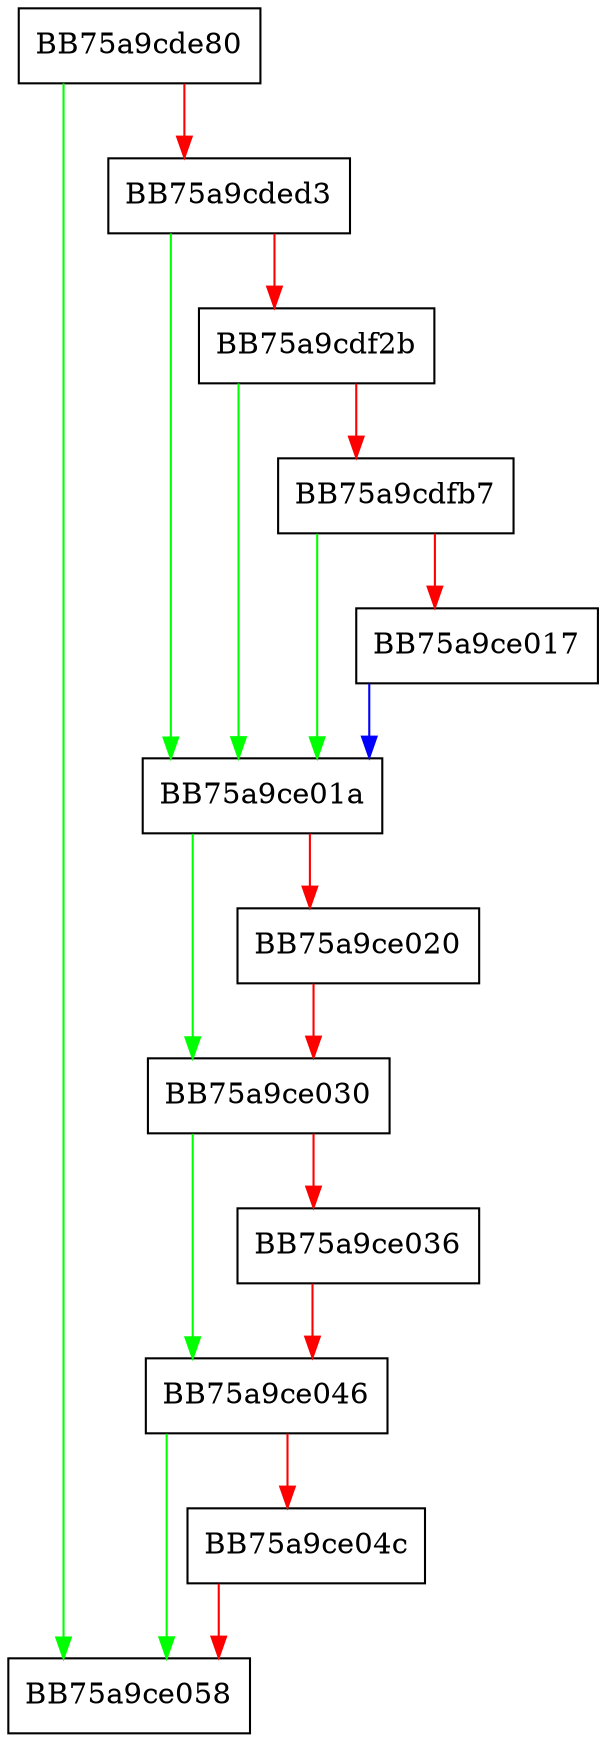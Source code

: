 digraph _delete_cfi_models {
  node [shape="box"];
  graph [splines=ortho];
  BB75a9cde80 -> BB75a9ce058 [color="green"];
  BB75a9cde80 -> BB75a9cded3 [color="red"];
  BB75a9cded3 -> BB75a9ce01a [color="green"];
  BB75a9cded3 -> BB75a9cdf2b [color="red"];
  BB75a9cdf2b -> BB75a9ce01a [color="green"];
  BB75a9cdf2b -> BB75a9cdfb7 [color="red"];
  BB75a9cdfb7 -> BB75a9ce01a [color="green"];
  BB75a9cdfb7 -> BB75a9ce017 [color="red"];
  BB75a9ce017 -> BB75a9ce01a [color="blue"];
  BB75a9ce01a -> BB75a9ce030 [color="green"];
  BB75a9ce01a -> BB75a9ce020 [color="red"];
  BB75a9ce020 -> BB75a9ce030 [color="red"];
  BB75a9ce030 -> BB75a9ce046 [color="green"];
  BB75a9ce030 -> BB75a9ce036 [color="red"];
  BB75a9ce036 -> BB75a9ce046 [color="red"];
  BB75a9ce046 -> BB75a9ce058 [color="green"];
  BB75a9ce046 -> BB75a9ce04c [color="red"];
  BB75a9ce04c -> BB75a9ce058 [color="red"];
}